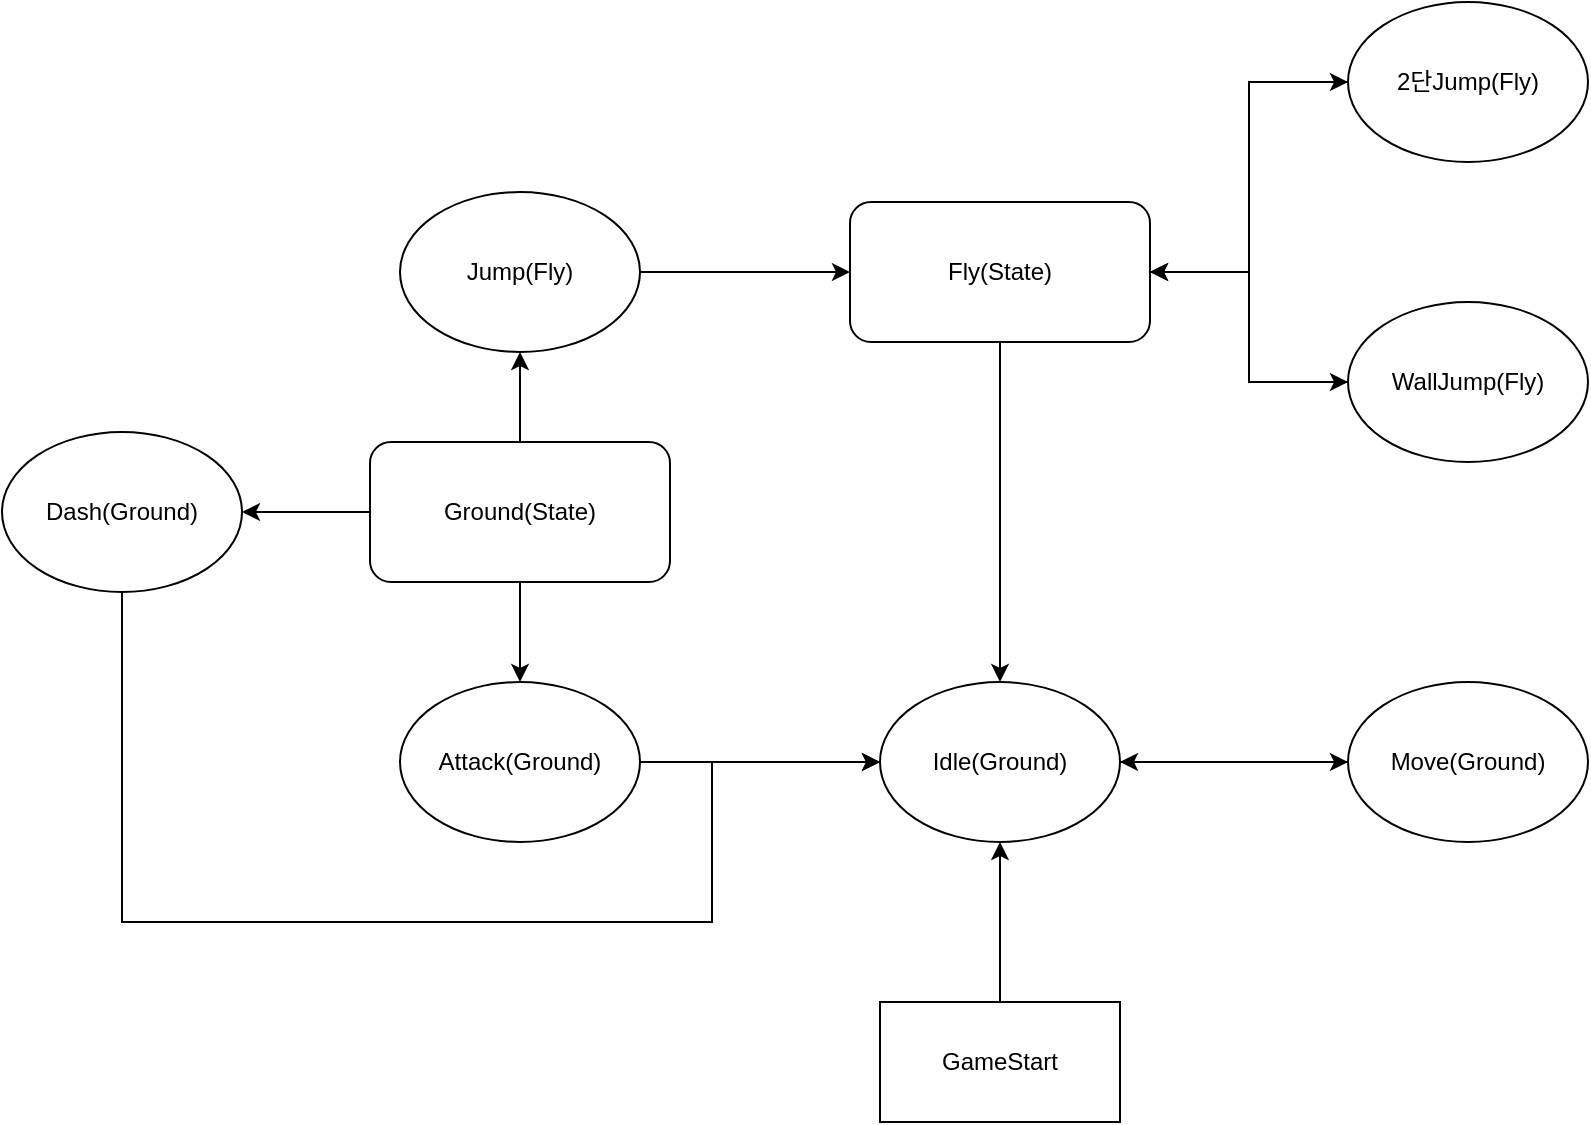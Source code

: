 <mxfile version="26.0.16">
  <diagram name="페이지-1" id="Q8Clo_Ufho6792_bujny">
    <mxGraphModel dx="1928" dy="1913" grid="1" gridSize="10" guides="1" tooltips="1" connect="1" arrows="1" fold="1" page="1" pageScale="1" pageWidth="827" pageHeight="1169" math="0" shadow="0">
      <root>
        <mxCell id="0" />
        <mxCell id="1" parent="0" />
        <mxCell id="fdRtmYrTrpVmrbO26SX1-10" style="edgeStyle=orthogonalEdgeStyle;rounded=0;orthogonalLoop=1;jettySize=auto;html=1;entryX=0.5;entryY=0;entryDx=0;entryDy=0;" parent="1" source="YdqSxE3475mty3qiGAgi-7" target="YdqSxE3475mty3qiGAgi-1" edge="1">
          <mxGeometry relative="1" as="geometry" />
        </mxCell>
        <mxCell id="fdRtmYrTrpVmrbO26SX1-13" style="edgeStyle=orthogonalEdgeStyle;rounded=0;orthogonalLoop=1;jettySize=auto;html=1;entryX=0;entryY=0.5;entryDx=0;entryDy=0;" parent="1" source="YdqSxE3475mty3qiGAgi-7" target="fdRtmYrTrpVmrbO26SX1-12" edge="1">
          <mxGeometry relative="1" as="geometry" />
        </mxCell>
        <mxCell id="fdRtmYrTrpVmrbO26SX1-19" style="edgeStyle=orthogonalEdgeStyle;rounded=0;orthogonalLoop=1;jettySize=auto;html=1;exitX=1;exitY=0.5;exitDx=0;exitDy=0;entryX=0;entryY=0.5;entryDx=0;entryDy=0;" parent="1" source="YdqSxE3475mty3qiGAgi-7" target="fdRtmYrTrpVmrbO26SX1-16" edge="1">
          <mxGeometry relative="1" as="geometry" />
        </mxCell>
        <mxCell id="YdqSxE3475mty3qiGAgi-7" value="Fly(State)" style="rounded=1;whiteSpace=wrap;html=1;" parent="1" vertex="1">
          <mxGeometry x="399" y="90" width="150" height="70" as="geometry" />
        </mxCell>
        <mxCell id="YdqSxE3475mty3qiGAgi-16" style="edgeStyle=orthogonalEdgeStyle;rounded=0;orthogonalLoop=1;jettySize=auto;html=1;entryX=0.5;entryY=1;entryDx=0;entryDy=0;" parent="1" source="YdqSxE3475mty3qiGAgi-5" target="YdqSxE3475mty3qiGAgi-3" edge="1">
          <mxGeometry relative="1" as="geometry" />
        </mxCell>
        <mxCell id="fdRtmYrTrpVmrbO26SX1-4" style="edgeStyle=orthogonalEdgeStyle;rounded=0;orthogonalLoop=1;jettySize=auto;html=1;entryX=1;entryY=0.5;entryDx=0;entryDy=0;" parent="1" source="YdqSxE3475mty3qiGAgi-5" target="fdRtmYrTrpVmrbO26SX1-1" edge="1">
          <mxGeometry relative="1" as="geometry" />
        </mxCell>
        <mxCell id="fdRtmYrTrpVmrbO26SX1-6" style="edgeStyle=orthogonalEdgeStyle;rounded=0;orthogonalLoop=1;jettySize=auto;html=1;entryX=0.5;entryY=0;entryDx=0;entryDy=0;" parent="1" source="YdqSxE3475mty3qiGAgi-5" target="fdRtmYrTrpVmrbO26SX1-5" edge="1">
          <mxGeometry relative="1" as="geometry" />
        </mxCell>
        <mxCell id="YdqSxE3475mty3qiGAgi-5" value="Ground(State&lt;span style=&quot;background-color: transparent; color: light-dark(rgb(0, 0, 0), rgb(255, 255, 255));&quot;&gt;)&lt;/span&gt;" style="rounded=1;whiteSpace=wrap;html=1;" parent="1" vertex="1">
          <mxGeometry x="159" y="210" width="150" height="70" as="geometry" />
        </mxCell>
        <mxCell id="YdqSxE3475mty3qiGAgi-10" style="edgeStyle=orthogonalEdgeStyle;rounded=0;orthogonalLoop=1;jettySize=auto;html=1;entryX=0;entryY=0.5;entryDx=0;entryDy=0;" parent="1" source="YdqSxE3475mty3qiGAgi-1" target="YdqSxE3475mty3qiGAgi-2" edge="1">
          <mxGeometry relative="1" as="geometry" />
        </mxCell>
        <mxCell id="YdqSxE3475mty3qiGAgi-1" value="Idle(Ground)" style="ellipse;whiteSpace=wrap;html=1;" parent="1" vertex="1">
          <mxGeometry x="414" y="330" width="120" height="80" as="geometry" />
        </mxCell>
        <mxCell id="YdqSxE3475mty3qiGAgi-15" style="edgeStyle=orthogonalEdgeStyle;rounded=0;orthogonalLoop=1;jettySize=auto;html=1;entryX=1;entryY=0.5;entryDx=0;entryDy=0;" parent="1" source="YdqSxE3475mty3qiGAgi-2" target="YdqSxE3475mty3qiGAgi-1" edge="1">
          <mxGeometry relative="1" as="geometry" />
        </mxCell>
        <mxCell id="YdqSxE3475mty3qiGAgi-2" value="Move(Ground&lt;span style=&quot;background-color: transparent; color: light-dark(rgb(0, 0, 0), rgb(255, 255, 255));&quot;&gt;)&lt;/span&gt;" style="ellipse;whiteSpace=wrap;html=1;" parent="1" vertex="1">
          <mxGeometry x="648" y="330" width="120" height="80" as="geometry" />
        </mxCell>
        <mxCell id="YdqSxE3475mty3qiGAgi-17" style="edgeStyle=orthogonalEdgeStyle;rounded=0;orthogonalLoop=1;jettySize=auto;html=1;entryX=0;entryY=0.5;entryDx=0;entryDy=0;" parent="1" source="YdqSxE3475mty3qiGAgi-3" target="YdqSxE3475mty3qiGAgi-7" edge="1">
          <mxGeometry relative="1" as="geometry" />
        </mxCell>
        <mxCell id="YdqSxE3475mty3qiGAgi-3" value="Jump(Fly)" style="ellipse;whiteSpace=wrap;html=1;" parent="1" vertex="1">
          <mxGeometry x="174" y="85" width="120" height="80" as="geometry" />
        </mxCell>
        <mxCell id="fdRtmYrTrpVmrbO26SX1-7" style="edgeStyle=orthogonalEdgeStyle;rounded=0;orthogonalLoop=1;jettySize=auto;html=1;entryX=0;entryY=0.5;entryDx=0;entryDy=0;" parent="1" source="fdRtmYrTrpVmrbO26SX1-1" target="YdqSxE3475mty3qiGAgi-1" edge="1">
          <mxGeometry relative="1" as="geometry">
            <Array as="points">
              <mxPoint x="35" y="450" />
              <mxPoint x="330" y="450" />
              <mxPoint x="330" y="370" />
            </Array>
          </mxGeometry>
        </mxCell>
        <mxCell id="fdRtmYrTrpVmrbO26SX1-1" value="Dash(Ground)" style="ellipse;whiteSpace=wrap;html=1;" parent="1" vertex="1">
          <mxGeometry x="-25" y="205" width="120" height="80" as="geometry" />
        </mxCell>
        <mxCell id="fdRtmYrTrpVmrbO26SX1-9" style="edgeStyle=orthogonalEdgeStyle;rounded=0;orthogonalLoop=1;jettySize=auto;html=1;entryX=0;entryY=0.5;entryDx=0;entryDy=0;" parent="1" source="fdRtmYrTrpVmrbO26SX1-5" target="YdqSxE3475mty3qiGAgi-1" edge="1">
          <mxGeometry relative="1" as="geometry" />
        </mxCell>
        <mxCell id="fdRtmYrTrpVmrbO26SX1-5" value="Attack&lt;span style=&quot;background-color: transparent; color: light-dark(rgb(0, 0, 0), rgb(255, 255, 255));&quot;&gt;(Ground)&lt;/span&gt;" style="ellipse;whiteSpace=wrap;html=1;" parent="1" vertex="1">
          <mxGeometry x="174" y="330" width="120" height="80" as="geometry" />
        </mxCell>
        <mxCell id="fdRtmYrTrpVmrbO26SX1-14" style="edgeStyle=orthogonalEdgeStyle;rounded=0;orthogonalLoop=1;jettySize=auto;html=1;entryX=1;entryY=0.5;entryDx=0;entryDy=0;" parent="1" source="fdRtmYrTrpVmrbO26SX1-12" target="YdqSxE3475mty3qiGAgi-7" edge="1">
          <mxGeometry relative="1" as="geometry" />
        </mxCell>
        <mxCell id="fdRtmYrTrpVmrbO26SX1-12" value="2단Jump(Fly)" style="ellipse;whiteSpace=wrap;html=1;" parent="1" vertex="1">
          <mxGeometry x="648" y="-10" width="120" height="80" as="geometry" />
        </mxCell>
        <mxCell id="fdRtmYrTrpVmrbO26SX1-18" style="edgeStyle=orthogonalEdgeStyle;rounded=0;orthogonalLoop=1;jettySize=auto;html=1;entryX=1;entryY=0.5;entryDx=0;entryDy=0;" parent="1" source="fdRtmYrTrpVmrbO26SX1-16" target="YdqSxE3475mty3qiGAgi-7" edge="1">
          <mxGeometry relative="1" as="geometry" />
        </mxCell>
        <mxCell id="fdRtmYrTrpVmrbO26SX1-16" value="WallJump(Fly)" style="ellipse;whiteSpace=wrap;html=1;" parent="1" vertex="1">
          <mxGeometry x="648" y="140" width="120" height="80" as="geometry" />
        </mxCell>
        <mxCell id="fdRtmYrTrpVmrbO26SX1-21" style="edgeStyle=orthogonalEdgeStyle;rounded=0;orthogonalLoop=1;jettySize=auto;html=1;entryX=0.5;entryY=1;entryDx=0;entryDy=0;" parent="1" source="fdRtmYrTrpVmrbO26SX1-20" target="YdqSxE3475mty3qiGAgi-1" edge="1">
          <mxGeometry relative="1" as="geometry" />
        </mxCell>
        <mxCell id="fdRtmYrTrpVmrbO26SX1-20" value="GameStart" style="rounded=0;whiteSpace=wrap;html=1;" parent="1" vertex="1">
          <mxGeometry x="414" y="490" width="120" height="60" as="geometry" />
        </mxCell>
      </root>
    </mxGraphModel>
  </diagram>
</mxfile>
